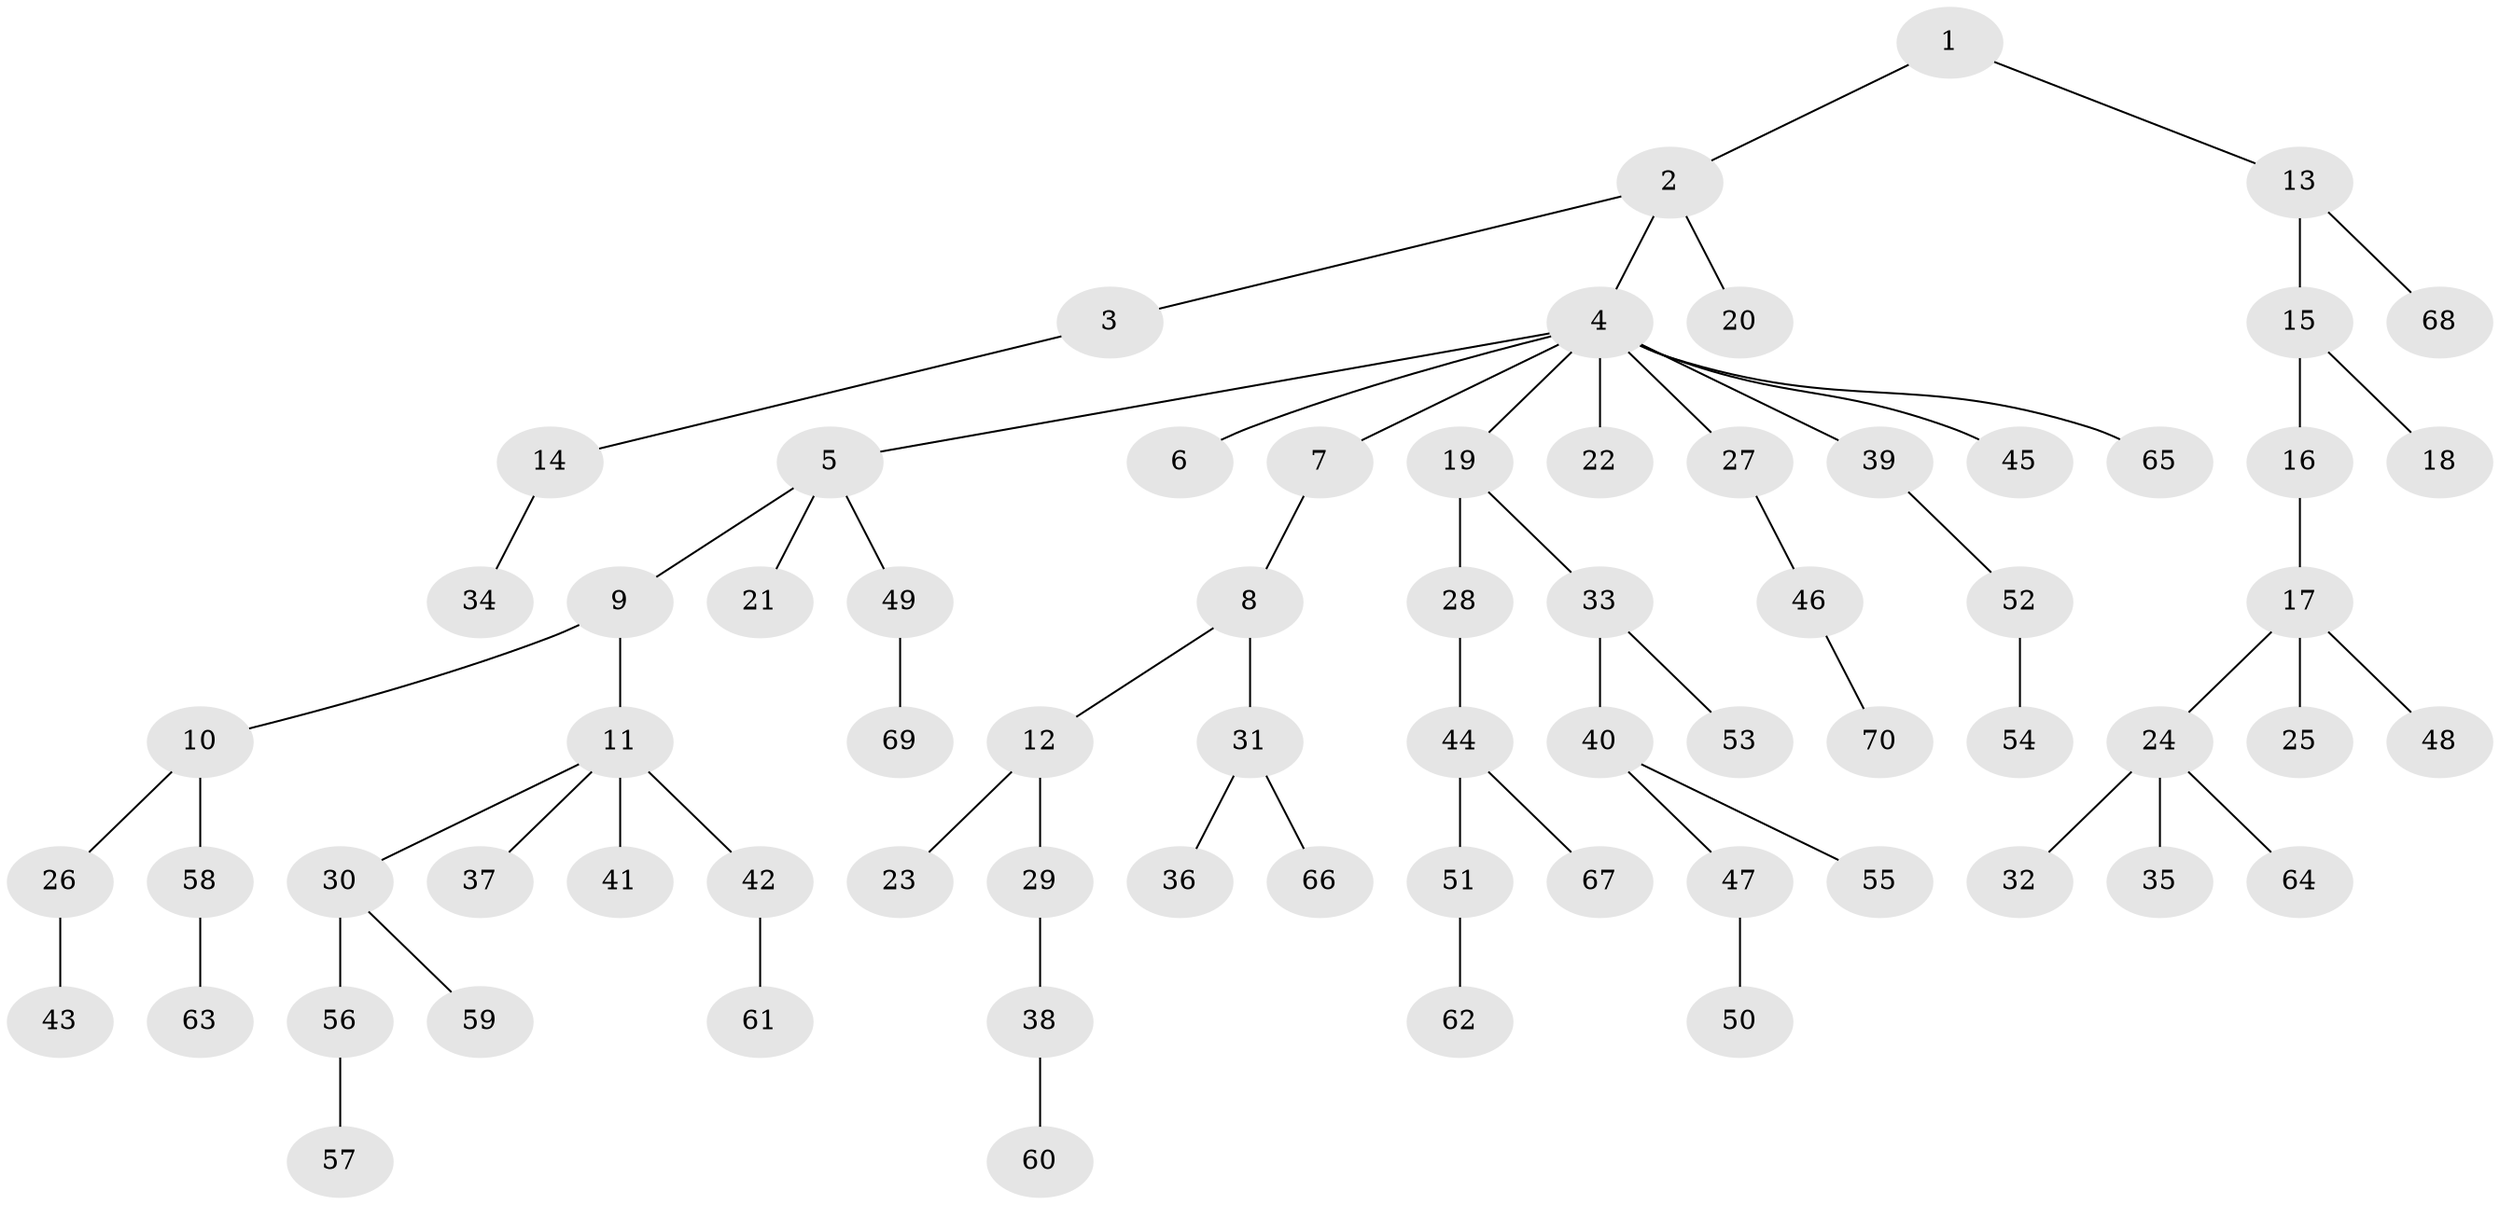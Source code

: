 // Generated by graph-tools (version 1.1) at 2025/53/03/09/25 04:53:21]
// undirected, 70 vertices, 69 edges
graph export_dot {
graph [start="1"]
  node [color=gray90,style=filled];
  1;
  2;
  3;
  4;
  5;
  6;
  7;
  8;
  9;
  10;
  11;
  12;
  13;
  14;
  15;
  16;
  17;
  18;
  19;
  20;
  21;
  22;
  23;
  24;
  25;
  26;
  27;
  28;
  29;
  30;
  31;
  32;
  33;
  34;
  35;
  36;
  37;
  38;
  39;
  40;
  41;
  42;
  43;
  44;
  45;
  46;
  47;
  48;
  49;
  50;
  51;
  52;
  53;
  54;
  55;
  56;
  57;
  58;
  59;
  60;
  61;
  62;
  63;
  64;
  65;
  66;
  67;
  68;
  69;
  70;
  1 -- 2;
  1 -- 13;
  2 -- 3;
  2 -- 4;
  2 -- 20;
  3 -- 14;
  4 -- 5;
  4 -- 6;
  4 -- 7;
  4 -- 19;
  4 -- 22;
  4 -- 27;
  4 -- 39;
  4 -- 45;
  4 -- 65;
  5 -- 9;
  5 -- 21;
  5 -- 49;
  7 -- 8;
  8 -- 12;
  8 -- 31;
  9 -- 10;
  9 -- 11;
  10 -- 26;
  10 -- 58;
  11 -- 30;
  11 -- 37;
  11 -- 41;
  11 -- 42;
  12 -- 23;
  12 -- 29;
  13 -- 15;
  13 -- 68;
  14 -- 34;
  15 -- 16;
  15 -- 18;
  16 -- 17;
  17 -- 24;
  17 -- 25;
  17 -- 48;
  19 -- 28;
  19 -- 33;
  24 -- 32;
  24 -- 35;
  24 -- 64;
  26 -- 43;
  27 -- 46;
  28 -- 44;
  29 -- 38;
  30 -- 56;
  30 -- 59;
  31 -- 36;
  31 -- 66;
  33 -- 40;
  33 -- 53;
  38 -- 60;
  39 -- 52;
  40 -- 47;
  40 -- 55;
  42 -- 61;
  44 -- 51;
  44 -- 67;
  46 -- 70;
  47 -- 50;
  49 -- 69;
  51 -- 62;
  52 -- 54;
  56 -- 57;
  58 -- 63;
}
